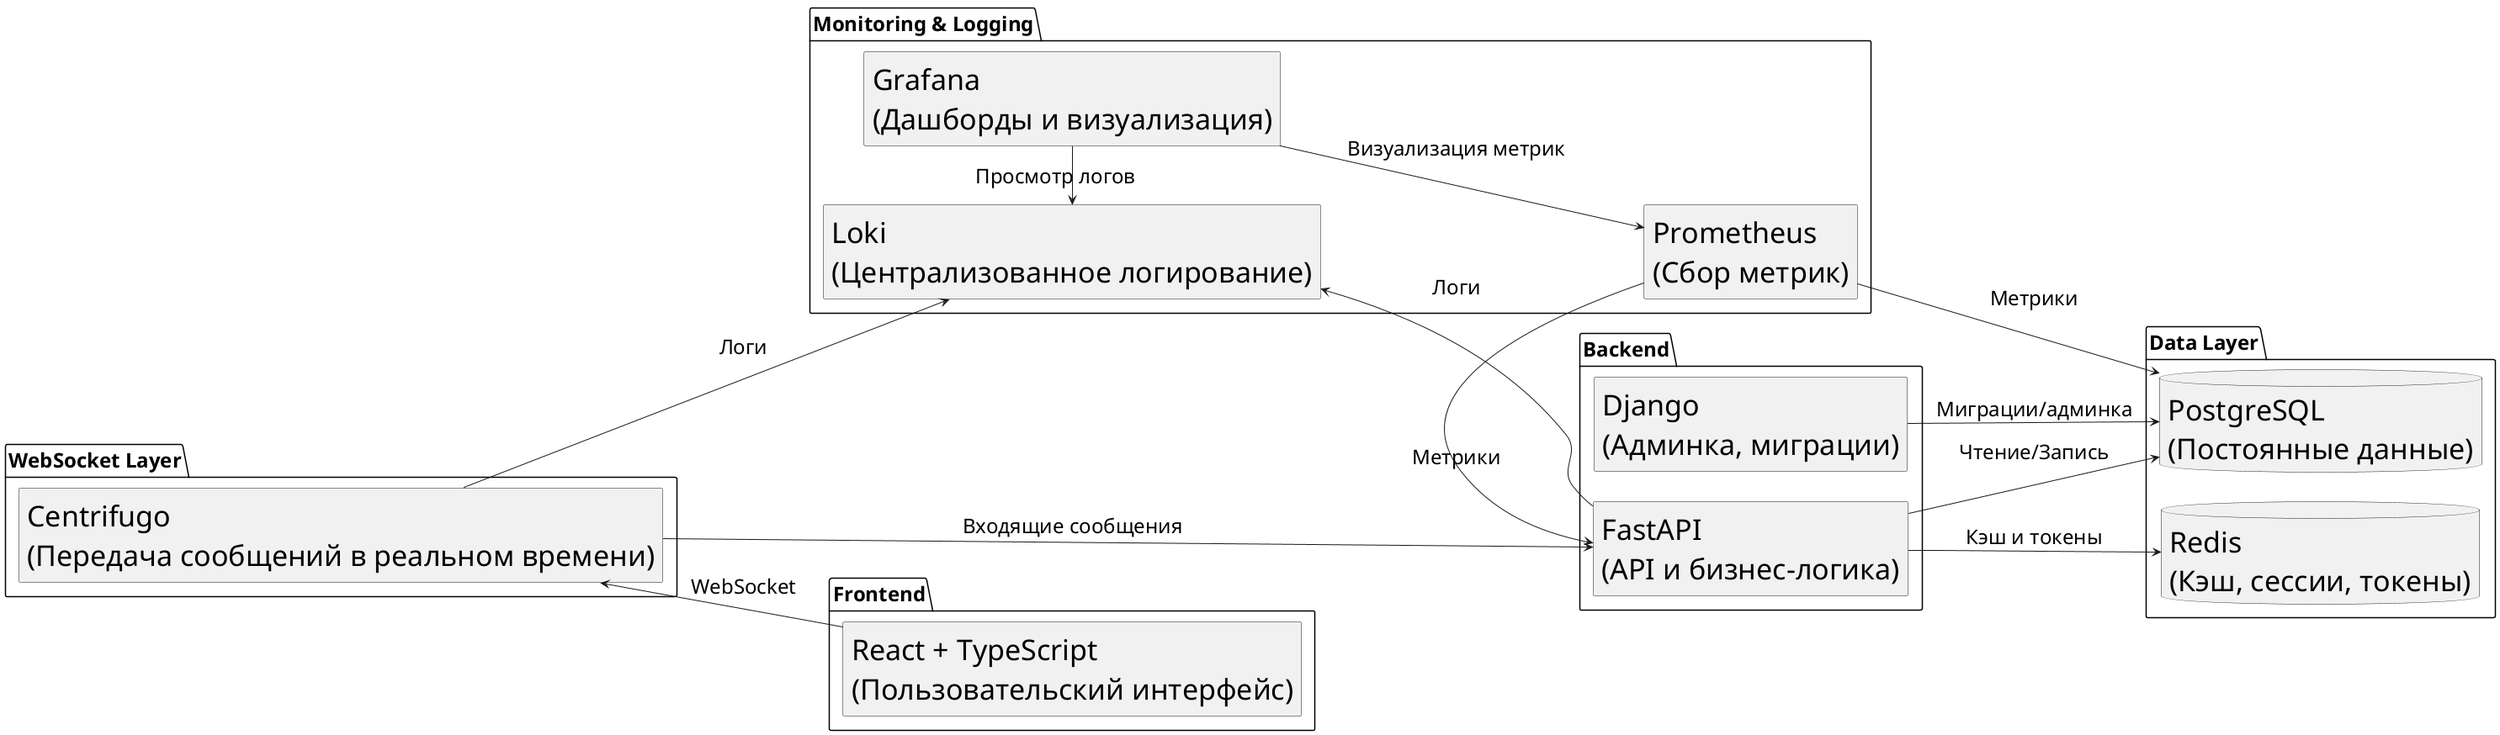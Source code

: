 @startuml
skinparam componentStyle rectangle
skinparam activityDiamondFontSize 30
skinparam activityArrowFontSize 24
skinparam PackageFontSize 24
skinparam ComponentFontSize 34
skinparam DatabaseFontSize 34


left to right direction

package "Frontend" {
  [React + TypeScript\n(Пользовательский интерфейс)] as ReactTS
}

package "WebSocket Layer" {
  [Centrifugo\n(Передача сообщений в реальном времени)] as Centrifugo
}

package "Backend" {
  [Django\n(Админка, миграции)] as Django
  [FastAPI\n(API и бизнес-логика)] as FastAPI
}

package "Data Layer" {
  database "PostgreSQL\n(Постоянные данные)" as PostgreSQL
  database "Redis\n(Кэш, сессии, токены)" as Redis
}

package "Monitoring & Logging" {
  [Prometheus\n(Сбор метрик)] as Prometheus
  [Grafana\n(Дашборды и визуализация)] as Grafana
  [Loki\n(Централизованное логирование)] as Loki
}

Centrifugo <-- ReactTS : WebSocket
Centrifugo --> FastAPI : Входящие сообщения

FastAPI -> PostgreSQL : Чтение/Запись
FastAPI -> Redis : Кэш и токены
Django --> PostgreSQL : Миграции/админка

Prometheus -> FastAPI : Метрики
Prometheus --> PostgreSQL : Метрики
Grafana --> Prometheus : Визуализация метрик
FastAPI -> Loki : Логи

Centrifugo --> Loki : Логи
Grafana -> Loki : Просмотр логов

@enduml
